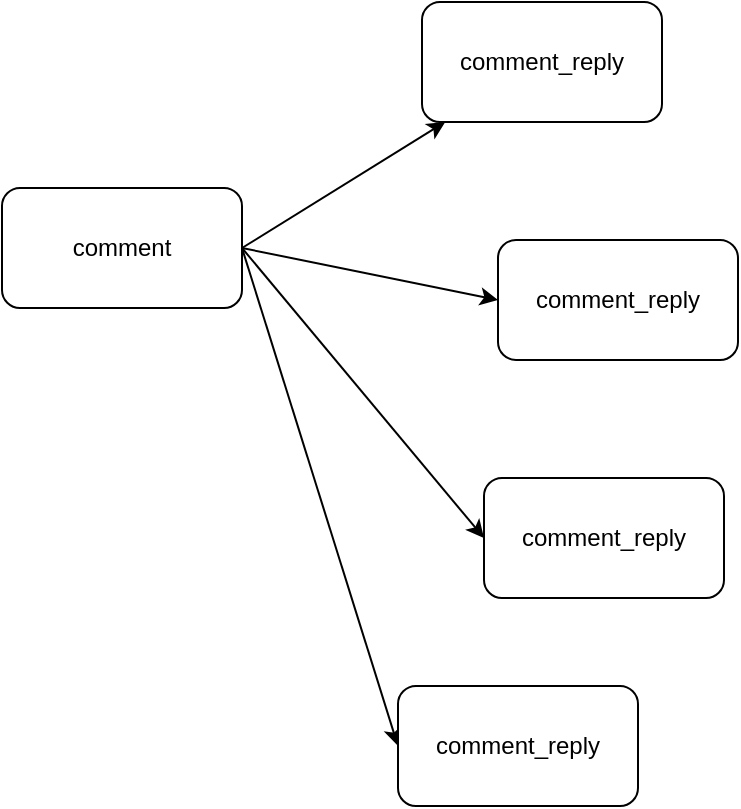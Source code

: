 <mxfile version="14.4.4" type="github">
  <diagram id="IdtsszkcSssH0BpiDQeI" name="第 1 页">
    <mxGraphModel dx="1038" dy="580" grid="0" gridSize="10" guides="1" tooltips="1" connect="1" arrows="1" fold="1" page="0" pageScale="1" pageWidth="827" pageHeight="1169" math="0" shadow="0">
      <root>
        <mxCell id="0" />
        <mxCell id="1" parent="0" />
        <mxCell id="yr-j9xLNzogEaVnCt1b7-3" style="rounded=0;orthogonalLoop=1;jettySize=auto;html=1;exitX=1;exitY=0.5;exitDx=0;exitDy=0;" edge="1" parent="1" source="yr-j9xLNzogEaVnCt1b7-1" target="yr-j9xLNzogEaVnCt1b7-2">
          <mxGeometry relative="1" as="geometry" />
        </mxCell>
        <mxCell id="yr-j9xLNzogEaVnCt1b7-7" style="edgeStyle=none;rounded=0;orthogonalLoop=1;jettySize=auto;html=1;entryX=0;entryY=0.5;entryDx=0;entryDy=0;exitX=1;exitY=0.5;exitDx=0;exitDy=0;" edge="1" parent="1" source="yr-j9xLNzogEaVnCt1b7-1" target="yr-j9xLNzogEaVnCt1b7-4">
          <mxGeometry relative="1" as="geometry" />
        </mxCell>
        <mxCell id="yr-j9xLNzogEaVnCt1b7-8" style="edgeStyle=none;rounded=0;orthogonalLoop=1;jettySize=auto;html=1;entryX=0;entryY=0.5;entryDx=0;entryDy=0;exitX=1;exitY=0.5;exitDx=0;exitDy=0;" edge="1" parent="1" source="yr-j9xLNzogEaVnCt1b7-1" target="yr-j9xLNzogEaVnCt1b7-5">
          <mxGeometry relative="1" as="geometry" />
        </mxCell>
        <mxCell id="yr-j9xLNzogEaVnCt1b7-9" style="edgeStyle=none;rounded=0;orthogonalLoop=1;jettySize=auto;html=1;exitX=1;exitY=0.5;exitDx=0;exitDy=0;entryX=0;entryY=0.5;entryDx=0;entryDy=0;" edge="1" parent="1" source="yr-j9xLNzogEaVnCt1b7-1" target="yr-j9xLNzogEaVnCt1b7-6">
          <mxGeometry relative="1" as="geometry" />
        </mxCell>
        <mxCell id="yr-j9xLNzogEaVnCt1b7-1" value="comment" style="rounded=1;whiteSpace=wrap;html=1;" vertex="1" parent="1">
          <mxGeometry x="54" y="175" width="120" height="60" as="geometry" />
        </mxCell>
        <mxCell id="yr-j9xLNzogEaVnCt1b7-2" value="comment_reply" style="rounded=1;whiteSpace=wrap;html=1;" vertex="1" parent="1">
          <mxGeometry x="264" y="82" width="120" height="60" as="geometry" />
        </mxCell>
        <mxCell id="yr-j9xLNzogEaVnCt1b7-4" value="comment_reply" style="rounded=1;whiteSpace=wrap;html=1;" vertex="1" parent="1">
          <mxGeometry x="302" y="201" width="120" height="60" as="geometry" />
        </mxCell>
        <mxCell id="yr-j9xLNzogEaVnCt1b7-5" value="comment_reply" style="rounded=1;whiteSpace=wrap;html=1;" vertex="1" parent="1">
          <mxGeometry x="295" y="320" width="120" height="60" as="geometry" />
        </mxCell>
        <mxCell id="yr-j9xLNzogEaVnCt1b7-6" value="comment_reply" style="rounded=1;whiteSpace=wrap;html=1;" vertex="1" parent="1">
          <mxGeometry x="252" y="424" width="120" height="60" as="geometry" />
        </mxCell>
      </root>
    </mxGraphModel>
  </diagram>
</mxfile>
